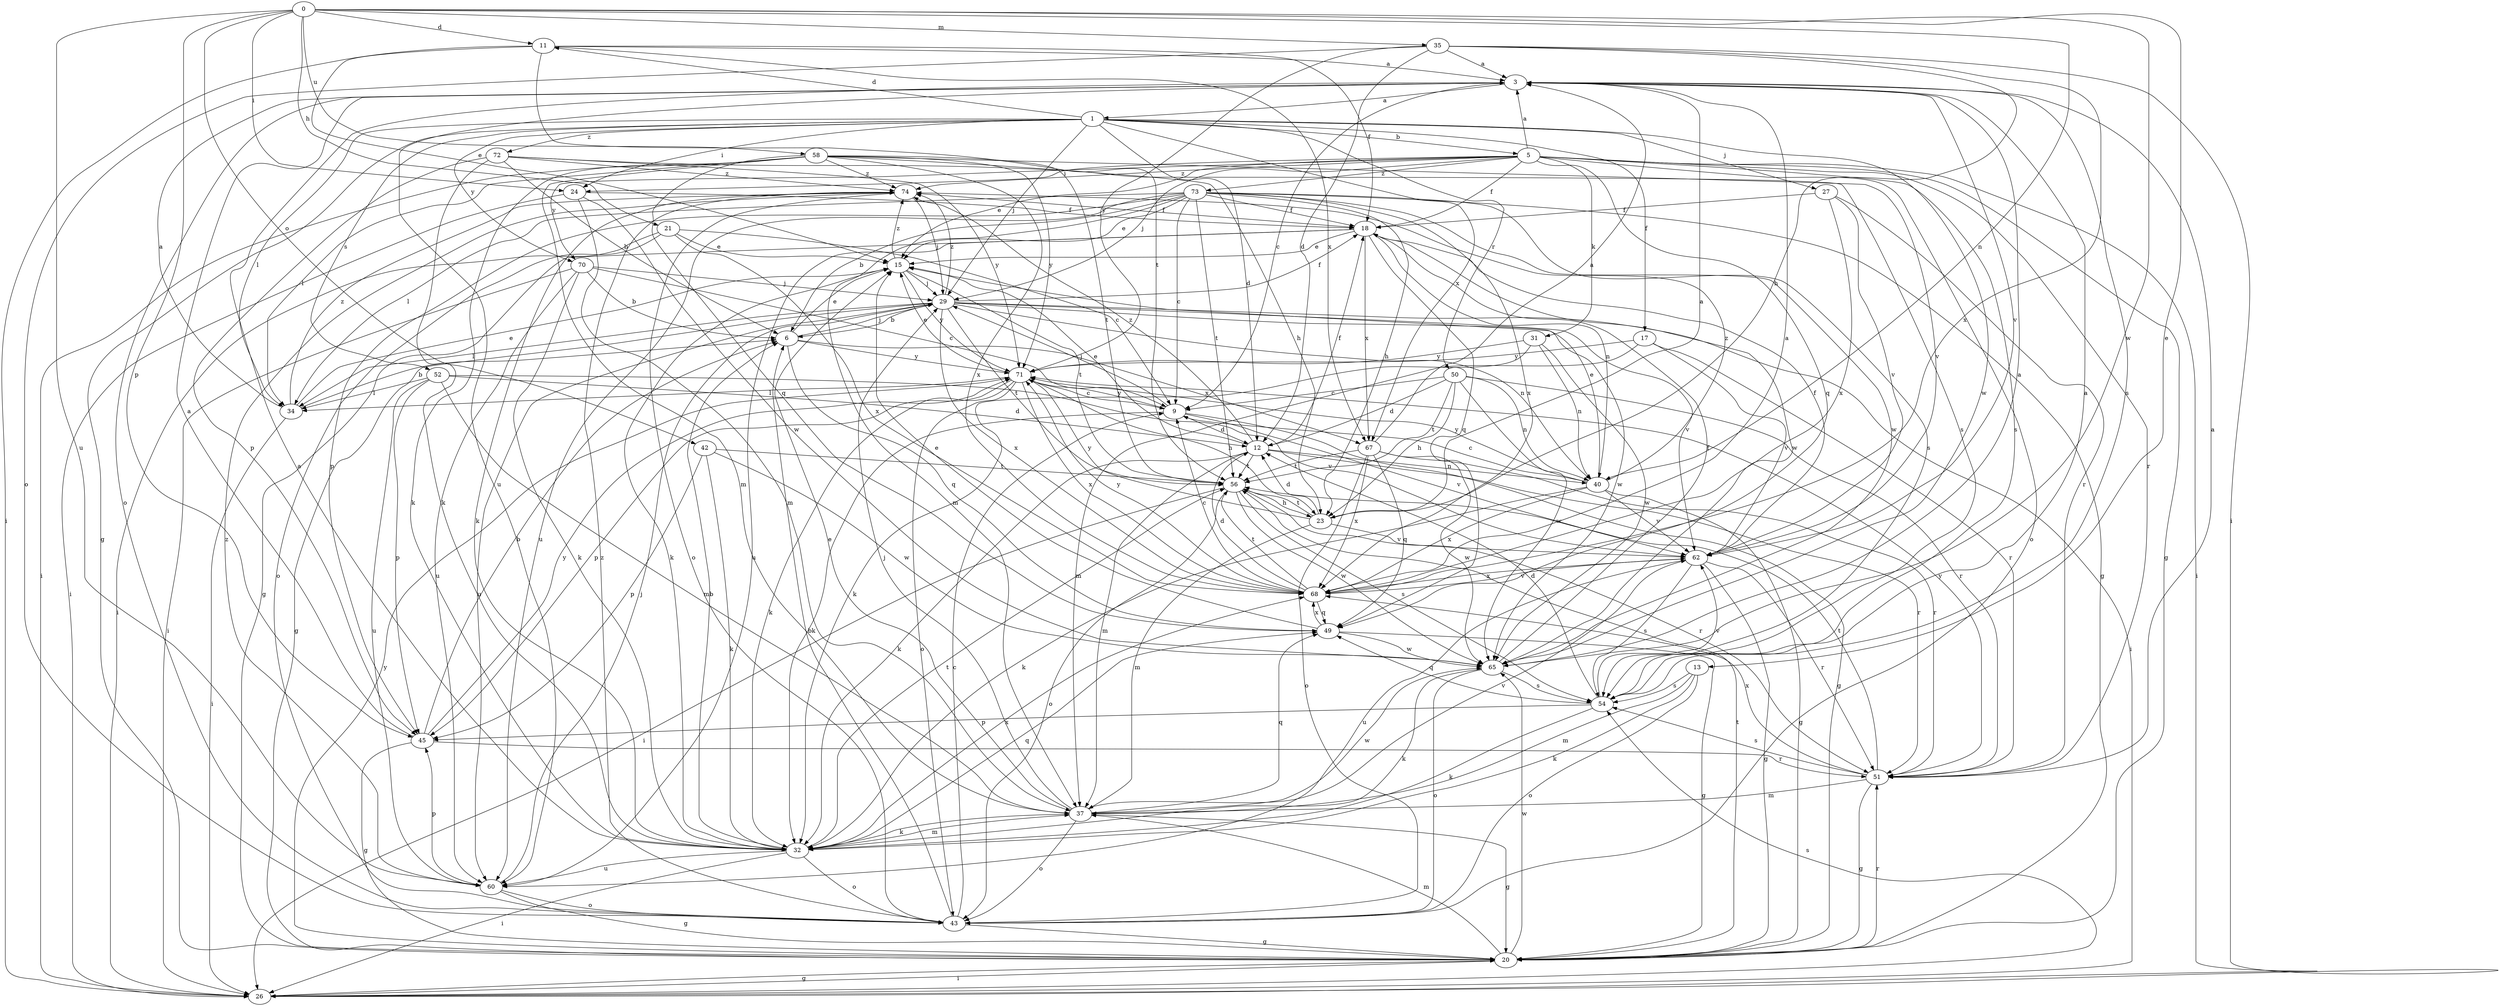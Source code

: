 strict digraph  {
0;
1;
3;
5;
6;
9;
11;
12;
13;
15;
17;
18;
20;
21;
23;
24;
26;
27;
29;
31;
32;
34;
35;
37;
40;
42;
43;
45;
49;
50;
51;
52;
54;
56;
58;
60;
62;
65;
67;
68;
70;
71;
72;
73;
74;
0 -> 11  [label=d];
0 -> 13  [label=e];
0 -> 21  [label=h];
0 -> 24  [label=i];
0 -> 35  [label=m];
0 -> 40  [label=n];
0 -> 42  [label=o];
0 -> 45  [label=p];
0 -> 58  [label=u];
0 -> 60  [label=u];
0 -> 65  [label=w];
1 -> 5  [label=b];
1 -> 11  [label=d];
1 -> 12  [label=d];
1 -> 17  [label=f];
1 -> 20  [label=g];
1 -> 24  [label=i];
1 -> 27  [label=j];
1 -> 29  [label=j];
1 -> 34  [label=l];
1 -> 50  [label=r];
1 -> 52  [label=s];
1 -> 65  [label=w];
1 -> 67  [label=x];
1 -> 70  [label=y];
1 -> 72  [label=z];
3 -> 1  [label=a];
3 -> 9  [label=c];
3 -> 43  [label=o];
3 -> 54  [label=s];
3 -> 60  [label=u];
3 -> 62  [label=v];
5 -> 3  [label=a];
5 -> 15  [label=e];
5 -> 18  [label=f];
5 -> 20  [label=g];
5 -> 24  [label=i];
5 -> 26  [label=i];
5 -> 29  [label=j];
5 -> 31  [label=k];
5 -> 43  [label=o];
5 -> 49  [label=q];
5 -> 51  [label=r];
5 -> 54  [label=s];
5 -> 70  [label=y];
5 -> 73  [label=z];
5 -> 74  [label=z];
6 -> 15  [label=e];
6 -> 29  [label=j];
6 -> 49  [label=q];
6 -> 67  [label=x];
6 -> 71  [label=y];
9 -> 12  [label=d];
9 -> 20  [label=g];
9 -> 29  [label=j];
9 -> 32  [label=k];
9 -> 62  [label=v];
9 -> 71  [label=y];
11 -> 3  [label=a];
11 -> 15  [label=e];
11 -> 18  [label=f];
11 -> 26  [label=i];
11 -> 56  [label=t];
11 -> 67  [label=x];
12 -> 15  [label=e];
12 -> 18  [label=f];
12 -> 32  [label=k];
12 -> 37  [label=m];
12 -> 40  [label=n];
12 -> 51  [label=r];
12 -> 56  [label=t];
12 -> 74  [label=z];
13 -> 32  [label=k];
13 -> 37  [label=m];
13 -> 43  [label=o];
13 -> 54  [label=s];
15 -> 29  [label=j];
15 -> 32  [label=k];
15 -> 56  [label=t];
15 -> 71  [label=y];
15 -> 74  [label=z];
17 -> 37  [label=m];
17 -> 51  [label=r];
17 -> 62  [label=v];
17 -> 71  [label=y];
18 -> 15  [label=e];
18 -> 20  [label=g];
18 -> 40  [label=n];
18 -> 49  [label=q];
18 -> 60  [label=u];
18 -> 65  [label=w];
18 -> 67  [label=x];
20 -> 26  [label=i];
20 -> 37  [label=m];
20 -> 51  [label=r];
20 -> 56  [label=t];
20 -> 65  [label=w];
20 -> 71  [label=y];
21 -> 9  [label=c];
21 -> 15  [label=e];
21 -> 26  [label=i];
21 -> 43  [label=o];
21 -> 68  [label=x];
23 -> 3  [label=a];
23 -> 12  [label=d];
23 -> 37  [label=m];
23 -> 56  [label=t];
23 -> 62  [label=v];
23 -> 71  [label=y];
24 -> 18  [label=f];
24 -> 26  [label=i];
24 -> 37  [label=m];
24 -> 65  [label=w];
26 -> 20  [label=g];
26 -> 54  [label=s];
27 -> 18  [label=f];
27 -> 51  [label=r];
27 -> 62  [label=v];
27 -> 68  [label=x];
29 -> 6  [label=b];
29 -> 18  [label=f];
29 -> 20  [label=g];
29 -> 26  [label=i];
29 -> 34  [label=l];
29 -> 40  [label=n];
29 -> 56  [label=t];
29 -> 60  [label=u];
29 -> 62  [label=v];
29 -> 65  [label=w];
29 -> 68  [label=x];
29 -> 74  [label=z];
31 -> 32  [label=k];
31 -> 40  [label=n];
31 -> 65  [label=w];
31 -> 71  [label=y];
32 -> 3  [label=a];
32 -> 6  [label=b];
32 -> 26  [label=i];
32 -> 37  [label=m];
32 -> 43  [label=o];
32 -> 49  [label=q];
32 -> 56  [label=t];
32 -> 60  [label=u];
32 -> 68  [label=x];
34 -> 3  [label=a];
34 -> 6  [label=b];
34 -> 15  [label=e];
34 -> 26  [label=i];
34 -> 74  [label=z];
35 -> 3  [label=a];
35 -> 12  [label=d];
35 -> 23  [label=h];
35 -> 26  [label=i];
35 -> 43  [label=o];
35 -> 68  [label=x];
35 -> 71  [label=y];
37 -> 15  [label=e];
37 -> 20  [label=g];
37 -> 29  [label=j];
37 -> 32  [label=k];
37 -> 43  [label=o];
37 -> 49  [label=q];
37 -> 62  [label=v];
37 -> 65  [label=w];
40 -> 9  [label=c];
40 -> 15  [label=e];
40 -> 20  [label=g];
40 -> 32  [label=k];
40 -> 62  [label=v];
40 -> 68  [label=x];
40 -> 71  [label=y];
40 -> 74  [label=z];
42 -> 32  [label=k];
42 -> 45  [label=p];
42 -> 56  [label=t];
42 -> 65  [label=w];
43 -> 6  [label=b];
43 -> 9  [label=c];
43 -> 20  [label=g];
43 -> 74  [label=z];
45 -> 3  [label=a];
45 -> 6  [label=b];
45 -> 20  [label=g];
45 -> 51  [label=r];
45 -> 71  [label=y];
49 -> 15  [label=e];
49 -> 20  [label=g];
49 -> 65  [label=w];
49 -> 68  [label=x];
50 -> 9  [label=c];
50 -> 12  [label=d];
50 -> 23  [label=h];
50 -> 40  [label=n];
50 -> 51  [label=r];
50 -> 56  [label=t];
50 -> 65  [label=w];
51 -> 3  [label=a];
51 -> 20  [label=g];
51 -> 37  [label=m];
51 -> 54  [label=s];
51 -> 56  [label=t];
51 -> 68  [label=x];
51 -> 71  [label=y];
52 -> 12  [label=d];
52 -> 34  [label=l];
52 -> 37  [label=m];
52 -> 45  [label=p];
52 -> 60  [label=u];
52 -> 62  [label=v];
54 -> 3  [label=a];
54 -> 12  [label=d];
54 -> 32  [label=k];
54 -> 45  [label=p];
54 -> 49  [label=q];
54 -> 62  [label=v];
56 -> 23  [label=h];
56 -> 26  [label=i];
56 -> 43  [label=o];
56 -> 51  [label=r];
56 -> 54  [label=s];
56 -> 65  [label=w];
58 -> 23  [label=h];
58 -> 26  [label=i];
58 -> 32  [label=k];
58 -> 34  [label=l];
58 -> 37  [label=m];
58 -> 49  [label=q];
58 -> 56  [label=t];
58 -> 62  [label=v];
58 -> 68  [label=x];
58 -> 71  [label=y];
58 -> 74  [label=z];
60 -> 20  [label=g];
60 -> 29  [label=j];
60 -> 43  [label=o];
60 -> 45  [label=p];
60 -> 74  [label=z];
62 -> 18  [label=f];
62 -> 20  [label=g];
62 -> 51  [label=r];
62 -> 54  [label=s];
62 -> 60  [label=u];
62 -> 68  [label=x];
65 -> 3  [label=a];
65 -> 18  [label=f];
65 -> 32  [label=k];
65 -> 43  [label=o];
65 -> 54  [label=s];
67 -> 3  [label=a];
67 -> 43  [label=o];
67 -> 49  [label=q];
67 -> 51  [label=r];
67 -> 56  [label=t];
67 -> 65  [label=w];
67 -> 68  [label=x];
68 -> 3  [label=a];
68 -> 9  [label=c];
68 -> 12  [label=d];
68 -> 49  [label=q];
68 -> 56  [label=t];
68 -> 62  [label=v];
68 -> 71  [label=y];
70 -> 6  [label=b];
70 -> 9  [label=c];
70 -> 26  [label=i];
70 -> 29  [label=j];
70 -> 32  [label=k];
70 -> 60  [label=u];
71 -> 9  [label=c];
71 -> 15  [label=e];
71 -> 23  [label=h];
71 -> 32  [label=k];
71 -> 34  [label=l];
71 -> 43  [label=o];
71 -> 45  [label=p];
71 -> 68  [label=x];
72 -> 6  [label=b];
72 -> 32  [label=k];
72 -> 45  [label=p];
72 -> 54  [label=s];
72 -> 71  [label=y];
72 -> 74  [label=z];
73 -> 6  [label=b];
73 -> 9  [label=c];
73 -> 15  [label=e];
73 -> 18  [label=f];
73 -> 20  [label=g];
73 -> 23  [label=h];
73 -> 34  [label=l];
73 -> 37  [label=m];
73 -> 45  [label=p];
73 -> 54  [label=s];
73 -> 56  [label=t];
73 -> 60  [label=u];
73 -> 65  [label=w];
73 -> 68  [label=x];
74 -> 18  [label=f];
74 -> 29  [label=j];
74 -> 32  [label=k];
74 -> 43  [label=o];
}
